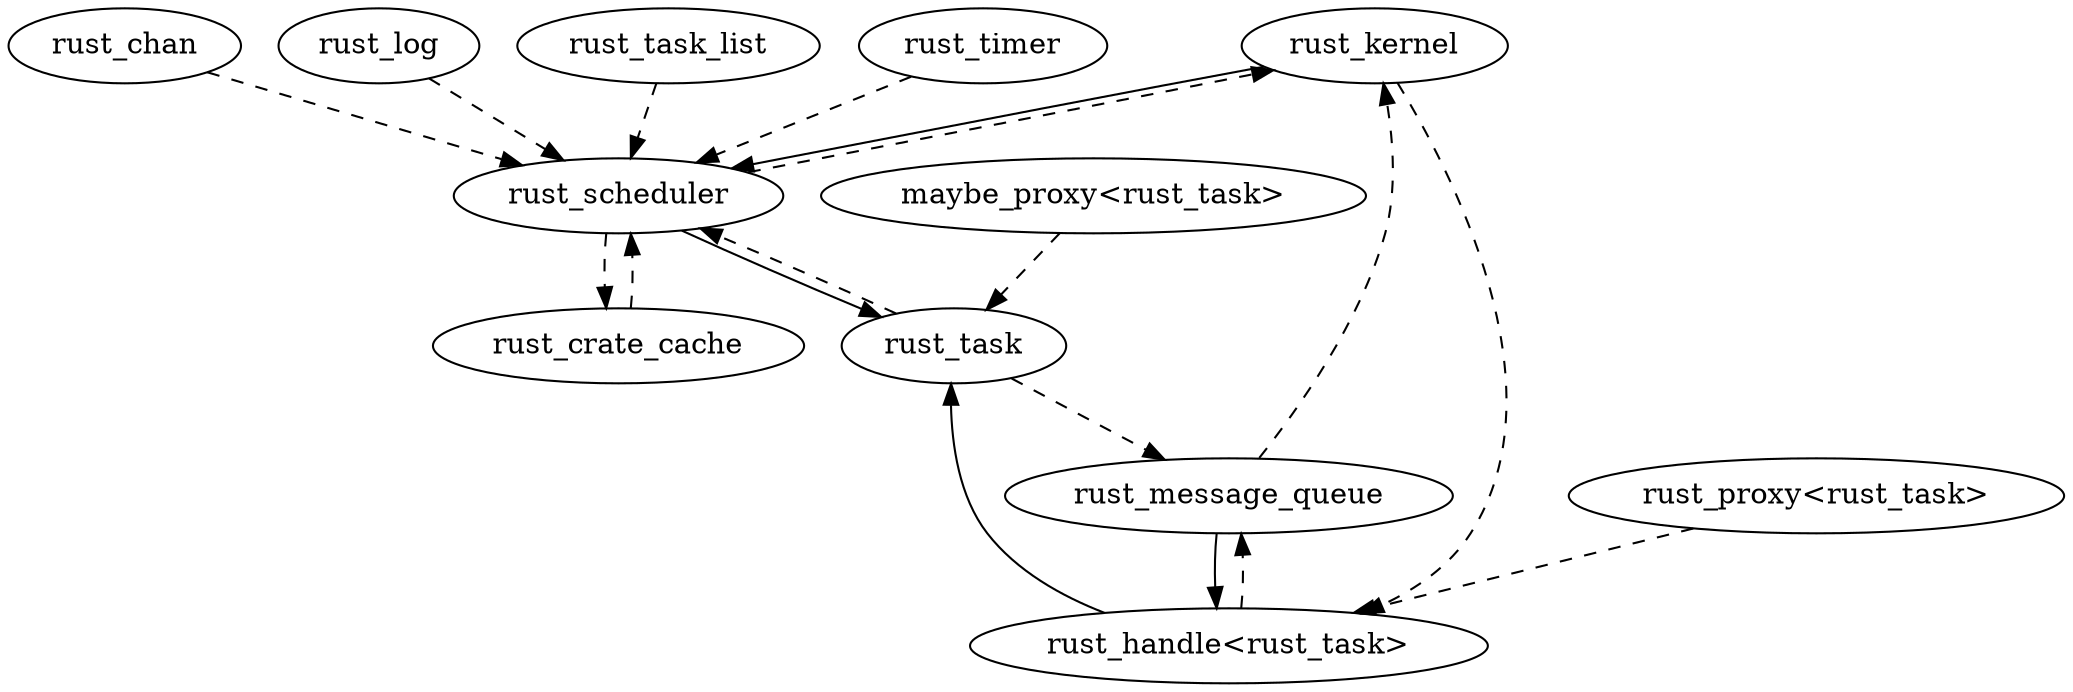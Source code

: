 // An incomplete graph of what objects hold references to what
// objects. This should either be a DAG or we should have special
// handling in place to break cycles.

// Solid lines indicate a ref counting reference, dashed lines are
// non-ref counting references. The solid lines should be acyclic (or
// care should be taken care to break the cycles), and the lifetime
// for dashed references needs to be contained by a dotted
// reference. I think this more or less means that cycles including
// dashed lines need to be dominated by some incoming solid line.

digraph "Rust Runtime Reference Structure" {
    rust_kernel -> rust_scheduler;
    rust_kernel -> "rust_handle<rust_task>" [style=dashed];
    rust_message_queue -> "rust_handle<rust_task>";
    "rust_handle<rust_task>" -> rust_task;
    rust_task -> rust_message_queue [style=dashed];
    rust_scheduler -> rust_task;
    "maybe_proxy<rust_task>" -> rust_task [style=dashed];
    "rust_proxy<rust_task>" -> "rust_handle<rust_task>" [style=dashed];
    rust_task -> rust_scheduler [style=dashed];
    rust_crate_cache -> rust_scheduler [style=dashed];
    rust_scheduler -> rust_crate_cache [style=dashed];
    rust_scheduler -> rust_kernel [style=dashed];
    // rust_timer is dead code for the moment.
    rust_timer -> rust_scheduler [style=dashed];
    rust_chan -> rust_scheduler [style=dashed];
    rust_log -> rust_scheduler [style=dashed];
    // The scheduler contains three of these, but not as references
    rust_task_list -> rust_scheduler [style=dashed];
    rust_message_queue -> rust_kernel [style=dashed];
    "rust_handle<rust_task>" -> rust_message_queue [style=dashed];
   
}